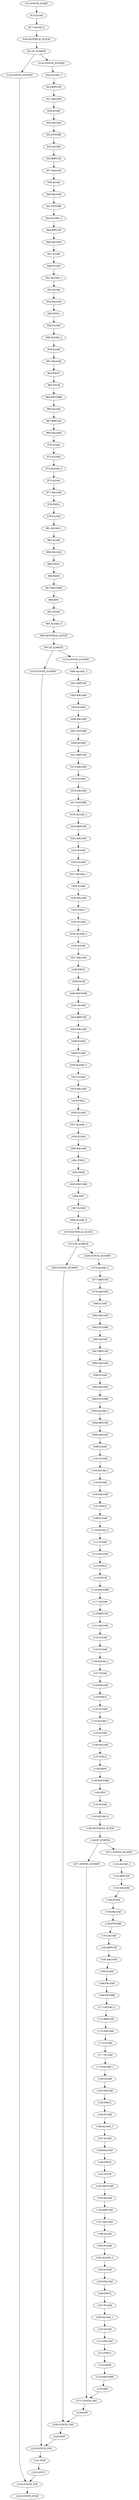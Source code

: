 digraph{
"915:SYNTH_START" -> "915:ILOAD";
"915:ILOAD" -> "917:ALOAD_0";
"917:ALOAD_0" -> "918:GETFIELD_QUICK";
"918:GETFIELD_QUICK" -> "921:IF_ICMPGE";
"921:IF_ICMPGE" -> "2143:SYNTH_DUMMY";
"921:IF_ICMPGE" -> "-2143:SYNTH_DUMMY";
"2143:SYNTH_DUMMY" -> "2143:SYNTH_PHI";
"-2143:SYNTH_DUMMY" -> "924:ALOAD_3";
"924:ALOAD_3" -> "925:BIPUSH";
"925:BIPUSH" -> "927:AALOAD";
"927:AALOAD" -> "928:ILOAD";
"928:ILOAD" -> "930:FALOAD";
"930:FALOAD" -> "931:FSTORE";
"931:FSTORE" -> "933:ALOAD";
"933:ALOAD" -> "935:BIPUSH";
"935:BIPUSH" -> "937:AALOAD";
"937:AALOAD" -> "938:ILOAD";
"938:ILOAD" -> "940:FALOAD";
"940:FALOAD" -> "941:FSTORE";
"941:FSTORE" -> "943:ALOAD_3";
"943:ALOAD_3" -> "944:BIPUSH";
"944:BIPUSH" -> "946:AALOAD";
"946:AALOAD" -> "947:ILOAD";
"947:ILOAD" -> "949:FLOAD";
"949:FLOAD" -> "951:ALOAD_1";
"951:ALOAD_1" -> "952:ILOAD";
"952:ILOAD" -> "954:FALOAD";
"954:FALOAD" -> "955:FMUL";
"955:FMUL" -> "956:FLOAD";
"956:FLOAD" -> "958:ALOAD_2";
"958:ALOAD_2" -> "959:ILOAD";
"959:ILOAD" -> "961:FALOAD";
"961:FALOAD" -> "962:FMUL";
"962:FMUL" -> "963:FSUB";
"963:FSUB" -> "964:FASTORE";
"964:FASTORE" -> "965:ALOAD";
"965:ALOAD" -> "967:BIPUSH";
"967:BIPUSH" -> "969:AALOAD";
"969:AALOAD" -> "970:ILOAD";
"970:ILOAD" -> "972:FLOAD";
"972:FLOAD" -> "974:ALOAD_2";
"974:ALOAD_2" -> "975:ILOAD";
"975:ILOAD" -> "977:FALOAD";
"977:FALOAD" -> "978:FMUL";
"978:FMUL" -> "979:FLOAD";
"979:FLOAD" -> "981:ALOAD_1";
"981:ALOAD_1" -> "982:ILOAD";
"982:ILOAD" -> "984:FALOAD";
"984:FALOAD" -> "985:FMUL";
"985:FMUL" -> "986:FADD";
"986:FADD" -> "987:FASTORE";
"987:FASTORE" -> "988:IINC";
"988:IINC" -> "991:ILOAD";
"991:ILOAD" -> "993:ALOAD_0";
"993:ALOAD_0" -> "994:GETFIELD_QUICK";
"994:GETFIELD_QUICK" -> "997:IF_ICMPGE";
"997:IF_ICMPGE" -> "2219:SYNTH_DUMMY";
"997:IF_ICMPGE" -> "-2219:SYNTH_DUMMY";
"2219:SYNTH_DUMMY" -> "2219:SYNTH_PHI";
"-2219:SYNTH_DUMMY" -> "1000:ALOAD_3";
"1000:ALOAD_3" -> "1001:BIPUSH";
"1221:NOP" -> "1222:GOTO";
"1222:GOTO" -> "2143:SYNTH_PHI";
"1001:BIPUSH" -> "1003:AALOAD";
"1003:AALOAD" -> "1004:ILOAD";
"1004:ILOAD" -> "1006:FALOAD";
"1006:FALOAD" -> "1007:FSTORE";
"1007:FSTORE" -> "1009:ALOAD";
"1009:ALOAD" -> "1011:BIPUSH";
"1011:BIPUSH" -> "1013:AALOAD";
"1013:AALOAD" -> "1014:ILOAD";
"1014:ILOAD" -> "1016:FALOAD";
"1016:FALOAD" -> "1017:FSTORE";
"1017:FSTORE" -> "1019:ALOAD_3";
"1019:ALOAD_3" -> "1020:BIPUSH";
"1020:BIPUSH" -> "1022:AALOAD";
"1022:AALOAD" -> "1023:ILOAD";
"1023:ILOAD" -> "1025:FLOAD";
"1025:FLOAD" -> "1027:ALOAD_1";
"1027:ALOAD_1" -> "1028:ILOAD";
"1028:ILOAD" -> "1030:FALOAD";
"1030:FALOAD" -> "1031:FMUL";
"1031:FMUL" -> "1032:FLOAD";
"1032:FLOAD" -> "1034:ALOAD_2";
"1034:ALOAD_2" -> "1035:ILOAD";
"1035:ILOAD" -> "1037:FALOAD";
"1037:FALOAD" -> "1038:FMUL";
"1038:FMUL" -> "1039:FSUB";
"1039:FSUB" -> "1040:FASTORE";
"1040:FASTORE" -> "1041:ALOAD";
"1041:ALOAD" -> "1043:BIPUSH";
"1043:BIPUSH" -> "1045:AALOAD";
"1045:AALOAD" -> "1046:ILOAD";
"1046:ILOAD" -> "1048:FLOAD";
"1048:FLOAD" -> "1050:ALOAD_2";
"1050:ALOAD_2" -> "1051:ILOAD";
"1051:ILOAD" -> "1053:FALOAD";
"1053:FALOAD" -> "1054:FMUL";
"1054:FMUL" -> "1055:FLOAD";
"1055:FLOAD" -> "1057:ALOAD_1";
"1057:ALOAD_1" -> "1058:ILOAD";
"1058:ILOAD" -> "1060:FALOAD";
"1060:FALOAD" -> "1061:FMUL";
"1061:FMUL" -> "1062:FADD";
"1062:FADD" -> "1063:FASTORE";
"1063:FASTORE" -> "1064:IINC";
"1064:IINC" -> "1067:ILOAD";
"1067:ILOAD" -> "1069:ALOAD_0";
"1069:ALOAD_0" -> "1070:GETFIELD_QUICK";
"1070:GETFIELD_QUICK" -> "1073:IF_ICMPGE";
"1073:IF_ICMPGE" -> "2295:SYNTH_DUMMY";
"1073:IF_ICMPGE" -> "-2295:SYNTH_DUMMY";
"2295:SYNTH_DUMMY" -> "2295:SYNTH_PHI";
"-2295:SYNTH_DUMMY" -> "1076:ALOAD_3";
"1076:ALOAD_3" -> "1077:BIPUSH";
"1220:NOP" -> "2219:SYNTH_PHI";
"1077:BIPUSH" -> "1079:AALOAD";
"1079:AALOAD" -> "1080:ILOAD";
"1080:ILOAD" -> "1082:FALOAD";
"1082:FALOAD" -> "1083:FSTORE";
"1083:FSTORE" -> "1085:ALOAD";
"1085:ALOAD" -> "1087:BIPUSH";
"1087:BIPUSH" -> "1089:AALOAD";
"1089:AALOAD" -> "1090:ILOAD";
"1090:ILOAD" -> "1092:FALOAD";
"1092:FALOAD" -> "1093:FSTORE";
"1093:FSTORE" -> "1095:ALOAD_3";
"1095:ALOAD_3" -> "1096:BIPUSH";
"1096:BIPUSH" -> "1098:AALOAD";
"1098:AALOAD" -> "1099:ILOAD";
"1099:ILOAD" -> "1101:FLOAD";
"1101:FLOAD" -> "1103:ALOAD_1";
"1103:ALOAD_1" -> "1104:ILOAD";
"1104:ILOAD" -> "1106:FALOAD";
"1106:FALOAD" -> "1107:FMUL";
"1107:FMUL" -> "1108:FLOAD";
"1108:FLOAD" -> "1110:ALOAD_2";
"1110:ALOAD_2" -> "1111:ILOAD";
"1111:ILOAD" -> "1113:FALOAD";
"1113:FALOAD" -> "1114:FMUL";
"1114:FMUL" -> "1115:FSUB";
"1115:FSUB" -> "1116:FASTORE";
"1116:FASTORE" -> "1117:ALOAD";
"1117:ALOAD" -> "1119:BIPUSH";
"1119:BIPUSH" -> "1121:AALOAD";
"1121:AALOAD" -> "1122:ILOAD";
"1122:ILOAD" -> "1124:FLOAD";
"1124:FLOAD" -> "1126:ALOAD_2";
"1126:ALOAD_2" -> "1127:ILOAD";
"1127:ILOAD" -> "1129:FALOAD";
"1129:FALOAD" -> "1130:FMUL";
"1130:FMUL" -> "1131:FLOAD";
"1131:FLOAD" -> "1133:ALOAD_1";
"1133:ALOAD_1" -> "1134:ILOAD";
"1134:ILOAD" -> "1136:FALOAD";
"1136:FALOAD" -> "1137:FMUL";
"1137:FMUL" -> "1138:FADD";
"1138:FADD" -> "1139:FASTORE";
"1139:FASTORE" -> "1140:IINC";
"1140:IINC" -> "1143:ILOAD";
"1143:ILOAD" -> "1145:ALOAD_0";
"1145:ALOAD_0" -> "1146:GETFIELD_QUICK";
"1146:GETFIELD_QUICK" -> "1149:IF_ICMPGE";
"1149:IF_ICMPGE" -> "2371:SYNTH_DUMMY";
"1149:IF_ICMPGE" -> "-2371:SYNTH_DUMMY";
"2371:SYNTH_DUMMY" -> "2371:SYNTH_PHI";
"-2371:SYNTH_DUMMY" -> "1152:ALOAD_3";
"1152:ALOAD_3" -> "1153:BIPUSH";
"1219:NOP" -> "2295:SYNTH_PHI";
"1153:BIPUSH" -> "1155:AALOAD";
"1155:AALOAD" -> "1156:ILOAD";
"1156:ILOAD" -> "1158:FALOAD";
"1158:FALOAD" -> "1159:FSTORE";
"1159:FSTORE" -> "1161:ALOAD";
"1161:ALOAD" -> "1163:BIPUSH";
"1163:BIPUSH" -> "1165:AALOAD";
"1165:AALOAD" -> "1166:ILOAD";
"1166:ILOAD" -> "1168:FALOAD";
"1168:FALOAD" -> "1169:FSTORE";
"1169:FSTORE" -> "1171:ALOAD_3";
"1171:ALOAD_3" -> "1172:BIPUSH";
"1172:BIPUSH" -> "1174:AALOAD";
"1174:AALOAD" -> "1175:ILOAD";
"1175:ILOAD" -> "1177:FLOAD";
"1177:FLOAD" -> "1179:ALOAD_1";
"1179:ALOAD_1" -> "1180:ILOAD";
"1180:ILOAD" -> "1182:FALOAD";
"1182:FALOAD" -> "1183:FMUL";
"1183:FMUL" -> "1184:FLOAD";
"1184:FLOAD" -> "1186:ALOAD_2";
"1186:ALOAD_2" -> "1187:ILOAD";
"1187:ILOAD" -> "1189:FALOAD";
"1189:FALOAD" -> "1190:FMUL";
"1190:FMUL" -> "1191:FSUB";
"1191:FSUB" -> "1192:FASTORE";
"1192:FASTORE" -> "1193:ALOAD";
"1193:ALOAD" -> "1195:BIPUSH";
"1195:BIPUSH" -> "1197:AALOAD";
"1197:AALOAD" -> "1198:ILOAD";
"1198:ILOAD" -> "1200:FLOAD";
"1200:FLOAD" -> "1202:ALOAD_2";
"1202:ALOAD_2" -> "1203:ILOAD";
"1203:ILOAD" -> "1205:FALOAD";
"1205:FALOAD" -> "1206:FMUL";
"1206:FMUL" -> "1207:FLOAD";
"1207:FLOAD" -> "1209:ALOAD_1";
"1209:ALOAD_1" -> "1210:ILOAD";
"1210:ILOAD" -> "1212:FALOAD";
"1212:FALOAD" -> "1213:FMUL";
"1213:FMUL" -> "1214:FADD";
"1214:FADD" -> "1215:FASTORE";
"1215:FASTORE" -> "1216:IINC";
"1216:IINC" -> "2371:SYNTH_PHI";
"2371:SYNTH_PHI" -> "1219:NOP";
"2295:SYNTH_PHI" -> "1220:NOP";
"2219:SYNTH_PHI" -> "1221:NOP";
"2143:SYNTH_PHI" -> "1222:SYNTH_STOP";
}